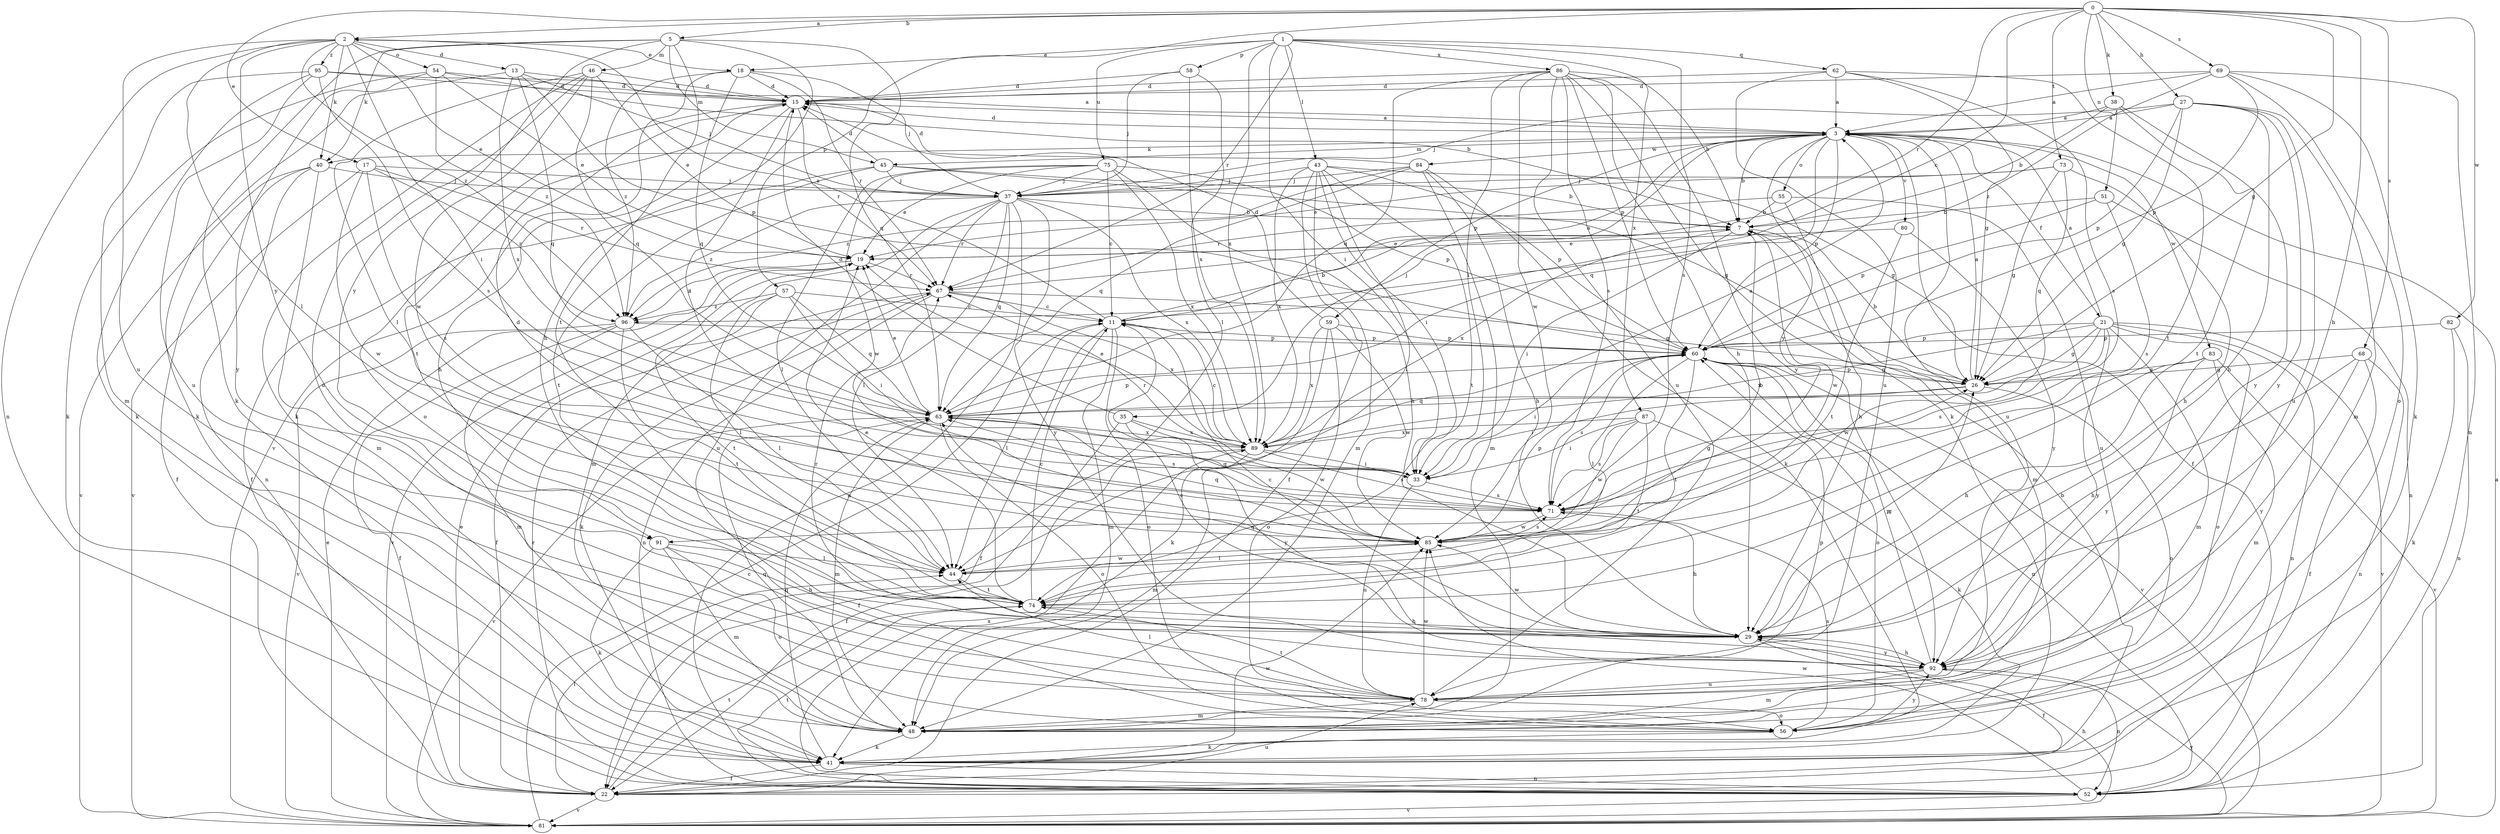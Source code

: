 strict digraph  {
0;
1;
2;
3;
5;
7;
11;
13;
15;
17;
18;
19;
21;
22;
26;
27;
29;
33;
35;
37;
38;
40;
41;
43;
44;
45;
46;
48;
51;
52;
54;
55;
56;
57;
58;
59;
60;
62;
63;
67;
68;
69;
71;
73;
74;
75;
78;
80;
81;
82;
83;
84;
85;
86;
87;
89;
91;
92;
95;
96;
0 -> 2  [label=a];
0 -> 5  [label=b];
0 -> 11  [label=c];
0 -> 17  [label=e];
0 -> 26  [label=g];
0 -> 27  [label=h];
0 -> 29  [label=h];
0 -> 38  [label=k];
0 -> 51  [label=n];
0 -> 57  [label=p];
0 -> 67  [label=r];
0 -> 68  [label=s];
0 -> 69  [label=s];
0 -> 73  [label=t];
0 -> 82  [label=w];
1 -> 18  [label=e];
1 -> 33  [label=i];
1 -> 43  [label=l];
1 -> 58  [label=p];
1 -> 62  [label=q];
1 -> 67  [label=r];
1 -> 71  [label=s];
1 -> 75  [label=u];
1 -> 86  [label=x];
1 -> 87  [label=x];
1 -> 89  [label=x];
2 -> 13  [label=d];
2 -> 18  [label=e];
2 -> 19  [label=e];
2 -> 33  [label=i];
2 -> 40  [label=k];
2 -> 44  [label=l];
2 -> 52  [label=n];
2 -> 54  [label=o];
2 -> 78  [label=u];
2 -> 91  [label=y];
2 -> 95  [label=z];
2 -> 96  [label=z];
3 -> 7  [label=b];
3 -> 15  [label=d];
3 -> 21  [label=f];
3 -> 22  [label=f];
3 -> 35  [label=j];
3 -> 40  [label=k];
3 -> 45  [label=m];
3 -> 55  [label=o];
3 -> 59  [label=p];
3 -> 60  [label=p];
3 -> 63  [label=q];
3 -> 78  [label=u];
3 -> 80  [label=v];
3 -> 83  [label=w];
3 -> 84  [label=w];
3 -> 91  [label=y];
5 -> 29  [label=h];
5 -> 40  [label=k];
5 -> 41  [label=k];
5 -> 45  [label=m];
5 -> 46  [label=m];
5 -> 63  [label=q];
5 -> 74  [label=t];
5 -> 91  [label=y];
7 -> 19  [label=e];
7 -> 33  [label=i];
7 -> 48  [label=m];
7 -> 85  [label=w];
7 -> 89  [label=x];
11 -> 2  [label=a];
11 -> 3  [label=a];
11 -> 7  [label=b];
11 -> 22  [label=f];
11 -> 44  [label=l];
11 -> 48  [label=m];
11 -> 56  [label=o];
11 -> 60  [label=p];
13 -> 15  [label=d];
13 -> 37  [label=j];
13 -> 41  [label=k];
13 -> 60  [label=p];
13 -> 63  [label=q];
13 -> 89  [label=x];
15 -> 3  [label=a];
15 -> 29  [label=h];
15 -> 33  [label=i];
15 -> 56  [label=o];
15 -> 67  [label=r];
15 -> 74  [label=t];
17 -> 37  [label=j];
17 -> 67  [label=r];
17 -> 71  [label=s];
17 -> 81  [label=v];
17 -> 85  [label=w];
17 -> 96  [label=z];
18 -> 15  [label=d];
18 -> 37  [label=j];
18 -> 63  [label=q];
18 -> 67  [label=r];
18 -> 81  [label=v];
18 -> 96  [label=z];
19 -> 67  [label=r];
19 -> 81  [label=v];
19 -> 96  [label=z];
21 -> 3  [label=a];
21 -> 26  [label=g];
21 -> 48  [label=m];
21 -> 52  [label=n];
21 -> 56  [label=o];
21 -> 60  [label=p];
21 -> 71  [label=s];
21 -> 81  [label=v];
21 -> 85  [label=w];
21 -> 89  [label=x];
21 -> 92  [label=y];
22 -> 19  [label=e];
22 -> 44  [label=l];
22 -> 74  [label=t];
22 -> 78  [label=u];
22 -> 81  [label=v];
22 -> 85  [label=w];
26 -> 3  [label=a];
26 -> 7  [label=b];
26 -> 33  [label=i];
26 -> 56  [label=o];
26 -> 60  [label=p];
26 -> 63  [label=q];
27 -> 3  [label=a];
27 -> 26  [label=g];
27 -> 29  [label=h];
27 -> 37  [label=j];
27 -> 48  [label=m];
27 -> 60  [label=p];
27 -> 78  [label=u];
27 -> 92  [label=y];
29 -> 11  [label=c];
29 -> 22  [label=f];
29 -> 26  [label=g];
29 -> 63  [label=q];
29 -> 67  [label=r];
29 -> 85  [label=w];
29 -> 92  [label=y];
33 -> 67  [label=r];
33 -> 71  [label=s];
33 -> 78  [label=u];
35 -> 15  [label=d];
35 -> 22  [label=f];
35 -> 85  [label=w];
35 -> 89  [label=x];
35 -> 92  [label=y];
37 -> 7  [label=b];
37 -> 44  [label=l];
37 -> 48  [label=m];
37 -> 52  [label=n];
37 -> 63  [label=q];
37 -> 67  [label=r];
37 -> 78  [label=u];
37 -> 89  [label=x];
37 -> 92  [label=y];
37 -> 96  [label=z];
38 -> 3  [label=a];
38 -> 7  [label=b];
38 -> 74  [label=t];
38 -> 92  [label=y];
40 -> 22  [label=f];
40 -> 37  [label=j];
40 -> 48  [label=m];
40 -> 52  [label=n];
40 -> 81  [label=v];
41 -> 7  [label=b];
41 -> 22  [label=f];
41 -> 52  [label=n];
41 -> 63  [label=q];
43 -> 22  [label=f];
43 -> 26  [label=g];
43 -> 33  [label=i];
43 -> 37  [label=j];
43 -> 44  [label=l];
43 -> 48  [label=m];
43 -> 60  [label=p];
43 -> 74  [label=t];
43 -> 89  [label=x];
44 -> 74  [label=t];
44 -> 85  [label=w];
45 -> 7  [label=b];
45 -> 15  [label=d];
45 -> 22  [label=f];
45 -> 26  [label=g];
45 -> 37  [label=j];
45 -> 74  [label=t];
46 -> 15  [label=d];
46 -> 19  [label=e];
46 -> 41  [label=k];
46 -> 44  [label=l];
46 -> 63  [label=q];
46 -> 78  [label=u];
46 -> 85  [label=w];
48 -> 41  [label=k];
48 -> 60  [label=p];
48 -> 63  [label=q];
51 -> 7  [label=b];
51 -> 52  [label=n];
51 -> 60  [label=p];
51 -> 71  [label=s];
52 -> 67  [label=r];
52 -> 74  [label=t];
52 -> 81  [label=v];
52 -> 85  [label=w];
52 -> 89  [label=x];
54 -> 7  [label=b];
54 -> 15  [label=d];
54 -> 19  [label=e];
54 -> 41  [label=k];
54 -> 92  [label=y];
54 -> 96  [label=z];
55 -> 7  [label=b];
55 -> 29  [label=h];
55 -> 67  [label=r];
55 -> 78  [label=u];
56 -> 41  [label=k];
56 -> 71  [label=s];
56 -> 92  [label=y];
57 -> 11  [label=c];
57 -> 33  [label=i];
57 -> 44  [label=l];
57 -> 63  [label=q];
57 -> 74  [label=t];
57 -> 96  [label=z];
58 -> 15  [label=d];
58 -> 37  [label=j];
58 -> 44  [label=l];
58 -> 89  [label=x];
59 -> 15  [label=d];
59 -> 41  [label=k];
59 -> 56  [label=o];
59 -> 60  [label=p];
59 -> 85  [label=w];
59 -> 89  [label=x];
60 -> 26  [label=g];
60 -> 33  [label=i];
60 -> 44  [label=l];
60 -> 52  [label=n];
60 -> 56  [label=o];
60 -> 71  [label=s];
60 -> 74  [label=t];
60 -> 81  [label=v];
62 -> 3  [label=a];
62 -> 15  [label=d];
62 -> 26  [label=g];
62 -> 71  [label=s];
62 -> 74  [label=t];
62 -> 78  [label=u];
63 -> 19  [label=e];
63 -> 48  [label=m];
63 -> 56  [label=o];
63 -> 60  [label=p];
63 -> 71  [label=s];
63 -> 81  [label=v];
63 -> 89  [label=x];
67 -> 11  [label=c];
67 -> 22  [label=f];
67 -> 26  [label=g];
67 -> 41  [label=k];
67 -> 52  [label=n];
67 -> 89  [label=x];
68 -> 22  [label=f];
68 -> 26  [label=g];
68 -> 29  [label=h];
68 -> 52  [label=n];
68 -> 92  [label=y];
69 -> 3  [label=a];
69 -> 15  [label=d];
69 -> 41  [label=k];
69 -> 52  [label=n];
69 -> 56  [label=o];
69 -> 60  [label=p];
69 -> 96  [label=z];
71 -> 26  [label=g];
71 -> 29  [label=h];
71 -> 63  [label=q];
71 -> 85  [label=w];
73 -> 19  [label=e];
73 -> 26  [label=g];
73 -> 29  [label=h];
73 -> 37  [label=j];
73 -> 63  [label=q];
74 -> 11  [label=c];
74 -> 19  [label=e];
74 -> 29  [label=h];
75 -> 11  [label=c];
75 -> 19  [label=e];
75 -> 29  [label=h];
75 -> 37  [label=j];
75 -> 44  [label=l];
75 -> 60  [label=p];
75 -> 85  [label=w];
75 -> 89  [label=x];
78 -> 44  [label=l];
78 -> 48  [label=m];
78 -> 56  [label=o];
78 -> 74  [label=t];
78 -> 85  [label=w];
80 -> 19  [label=e];
80 -> 74  [label=t];
80 -> 92  [label=y];
81 -> 3  [label=a];
81 -> 11  [label=c];
81 -> 19  [label=e];
81 -> 29  [label=h];
81 -> 92  [label=y];
82 -> 41  [label=k];
82 -> 52  [label=n];
82 -> 60  [label=p];
83 -> 26  [label=g];
83 -> 29  [label=h];
83 -> 48  [label=m];
83 -> 81  [label=v];
83 -> 92  [label=y];
84 -> 15  [label=d];
84 -> 29  [label=h];
84 -> 37  [label=j];
84 -> 41  [label=k];
84 -> 48  [label=m];
84 -> 63  [label=q];
84 -> 96  [label=z];
85 -> 7  [label=b];
85 -> 15  [label=d];
85 -> 44  [label=l];
85 -> 60  [label=p];
85 -> 63  [label=q];
85 -> 71  [label=s];
86 -> 7  [label=b];
86 -> 15  [label=d];
86 -> 29  [label=h];
86 -> 33  [label=i];
86 -> 41  [label=k];
86 -> 60  [label=p];
86 -> 63  [label=q];
86 -> 71  [label=s];
86 -> 78  [label=u];
86 -> 85  [label=w];
86 -> 92  [label=y];
87 -> 33  [label=i];
87 -> 41  [label=k];
87 -> 71  [label=s];
87 -> 74  [label=t];
87 -> 85  [label=w];
87 -> 89  [label=x];
89 -> 3  [label=a];
89 -> 11  [label=c];
89 -> 19  [label=e];
89 -> 22  [label=f];
89 -> 33  [label=i];
89 -> 48  [label=m];
89 -> 71  [label=s];
91 -> 29  [label=h];
91 -> 41  [label=k];
91 -> 44  [label=l];
91 -> 48  [label=m];
91 -> 56  [label=o];
92 -> 11  [label=c];
92 -> 29  [label=h];
92 -> 48  [label=m];
92 -> 52  [label=n];
92 -> 60  [label=p];
92 -> 78  [label=u];
95 -> 3  [label=a];
95 -> 15  [label=d];
95 -> 41  [label=k];
95 -> 48  [label=m];
95 -> 71  [label=s];
95 -> 78  [label=u];
96 -> 22  [label=f];
96 -> 44  [label=l];
96 -> 48  [label=m];
96 -> 60  [label=p];
96 -> 74  [label=t];
96 -> 81  [label=v];
}
